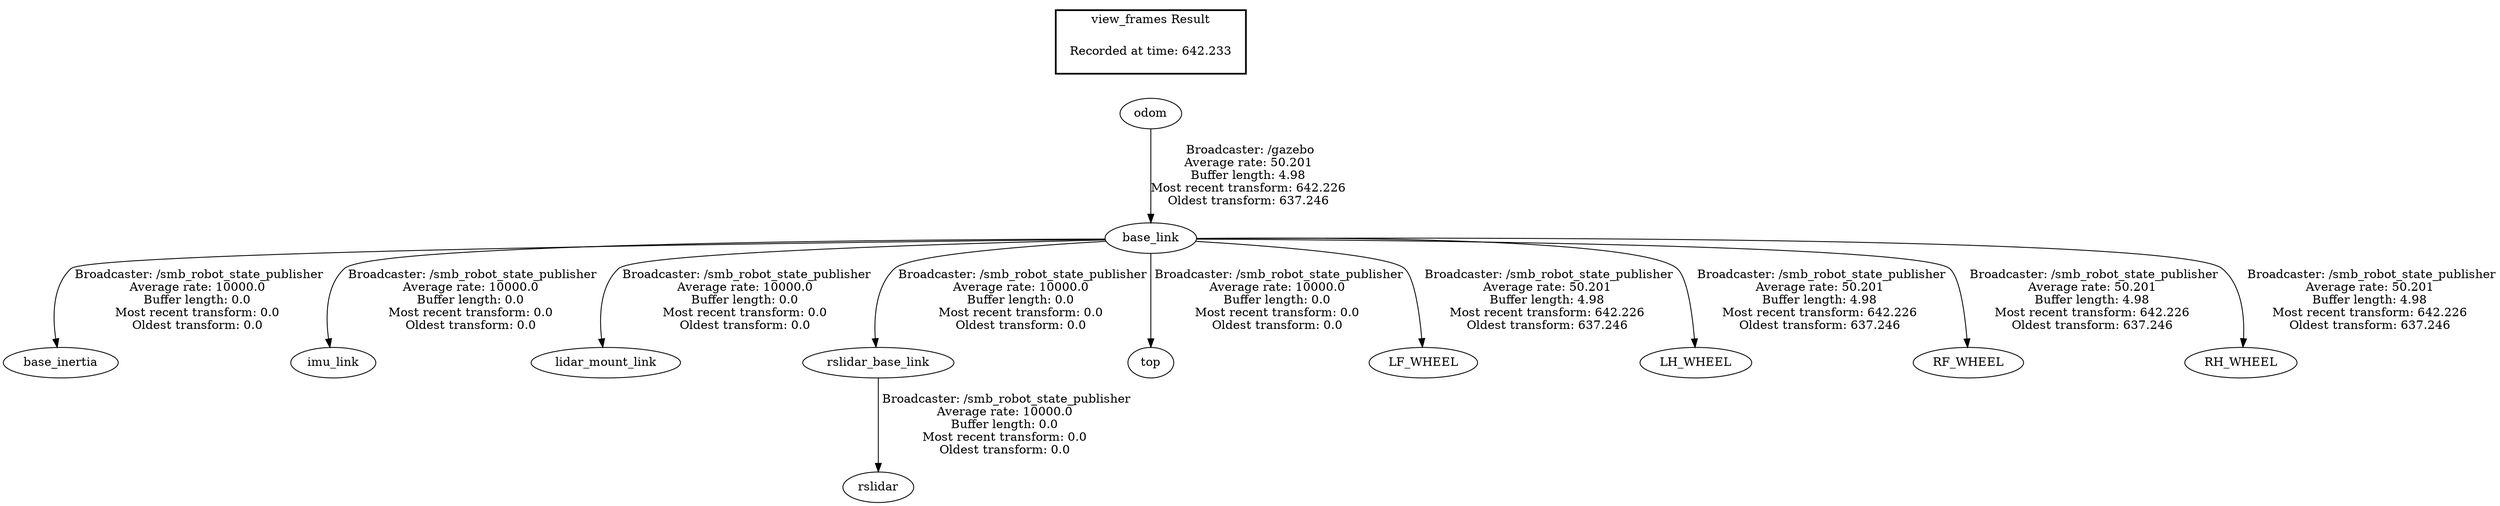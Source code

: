 digraph G {
"base_link" -> "base_inertia"[label=" Broadcaster: /smb_robot_state_publisher\nAverage rate: 10000.0\nBuffer length: 0.0\nMost recent transform: 0.0\nOldest transform: 0.0\n"];
"odom" -> "base_link"[label=" Broadcaster: /gazebo\nAverage rate: 50.201\nBuffer length: 4.98\nMost recent transform: 642.226\nOldest transform: 637.246\n"];
"base_link" -> "imu_link"[label=" Broadcaster: /smb_robot_state_publisher\nAverage rate: 10000.0\nBuffer length: 0.0\nMost recent transform: 0.0\nOldest transform: 0.0\n"];
"base_link" -> "lidar_mount_link"[label=" Broadcaster: /smb_robot_state_publisher\nAverage rate: 10000.0\nBuffer length: 0.0\nMost recent transform: 0.0\nOldest transform: 0.0\n"];
"base_link" -> "rslidar_base_link"[label=" Broadcaster: /smb_robot_state_publisher\nAverage rate: 10000.0\nBuffer length: 0.0\nMost recent transform: 0.0\nOldest transform: 0.0\n"];
"rslidar_base_link" -> "rslidar"[label=" Broadcaster: /smb_robot_state_publisher\nAverage rate: 10000.0\nBuffer length: 0.0\nMost recent transform: 0.0\nOldest transform: 0.0\n"];
"base_link" -> "top"[label=" Broadcaster: /smb_robot_state_publisher\nAverage rate: 10000.0\nBuffer length: 0.0\nMost recent transform: 0.0\nOldest transform: 0.0\n"];
"base_link" -> "LF_WHEEL"[label=" Broadcaster: /smb_robot_state_publisher\nAverage rate: 50.201\nBuffer length: 4.98\nMost recent transform: 642.226\nOldest transform: 637.246\n"];
"base_link" -> "LH_WHEEL"[label=" Broadcaster: /smb_robot_state_publisher\nAverage rate: 50.201\nBuffer length: 4.98\nMost recent transform: 642.226\nOldest transform: 637.246\n"];
"base_link" -> "RF_WHEEL"[label=" Broadcaster: /smb_robot_state_publisher\nAverage rate: 50.201\nBuffer length: 4.98\nMost recent transform: 642.226\nOldest transform: 637.246\n"];
"base_link" -> "RH_WHEEL"[label=" Broadcaster: /smb_robot_state_publisher\nAverage rate: 50.201\nBuffer length: 4.98\nMost recent transform: 642.226\nOldest transform: 637.246\n"];
edge [style=invis];
 subgraph cluster_legend { style=bold; color=black; label ="view_frames Result";
"Recorded at time: 642.233"[ shape=plaintext ] ;
}->"odom";
}